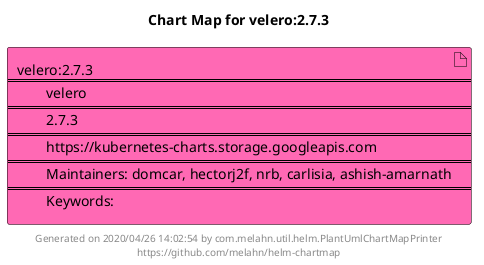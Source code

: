 @startuml
skinparam linetype ortho
skinparam backgroundColor white
skinparam usecaseBorderColor black
skinparam usecaseArrowColor LightSlateGray
skinparam artifactBorderColor black
skinparam artifactArrowColor LightSlateGray

title Chart Map for velero:2.7.3

'There is one referenced Helm Chart
artifact "velero:2.7.3\n====\n\tvelero\n====\n\t2.7.3\n====\n\thttps://kubernetes-charts.storage.googleapis.com\n====\n\tMaintainers: domcar, hectorj2f, nrb, carlisia, ashish-amarnath\n====\n\tKeywords: " as velero_2_7_3 #HotPink

'There are 0 referenced Docker Images

'Chart Dependencies

center footer Generated on 2020/04/26 14:02:54 by com.melahn.util.helm.PlantUmlChartMapPrinter\nhttps://github.com/melahn/helm-chartmap
@enduml
